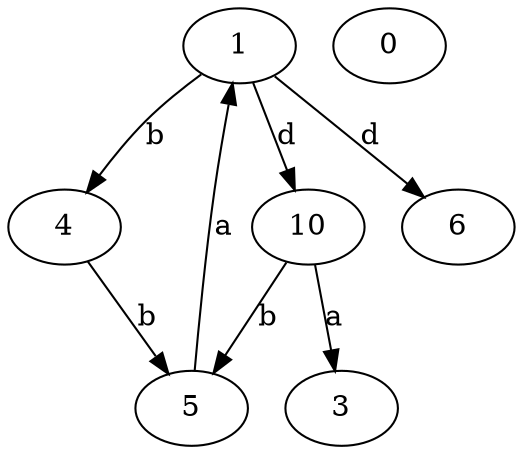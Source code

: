 strict digraph  {
1;
3;
4;
5;
6;
0;
10;
1 -> 4  [label=b];
1 -> 6  [label=d];
1 -> 10  [label=d];
4 -> 5  [label=b];
5 -> 1  [label=a];
10 -> 3  [label=a];
10 -> 5  [label=b];
}

